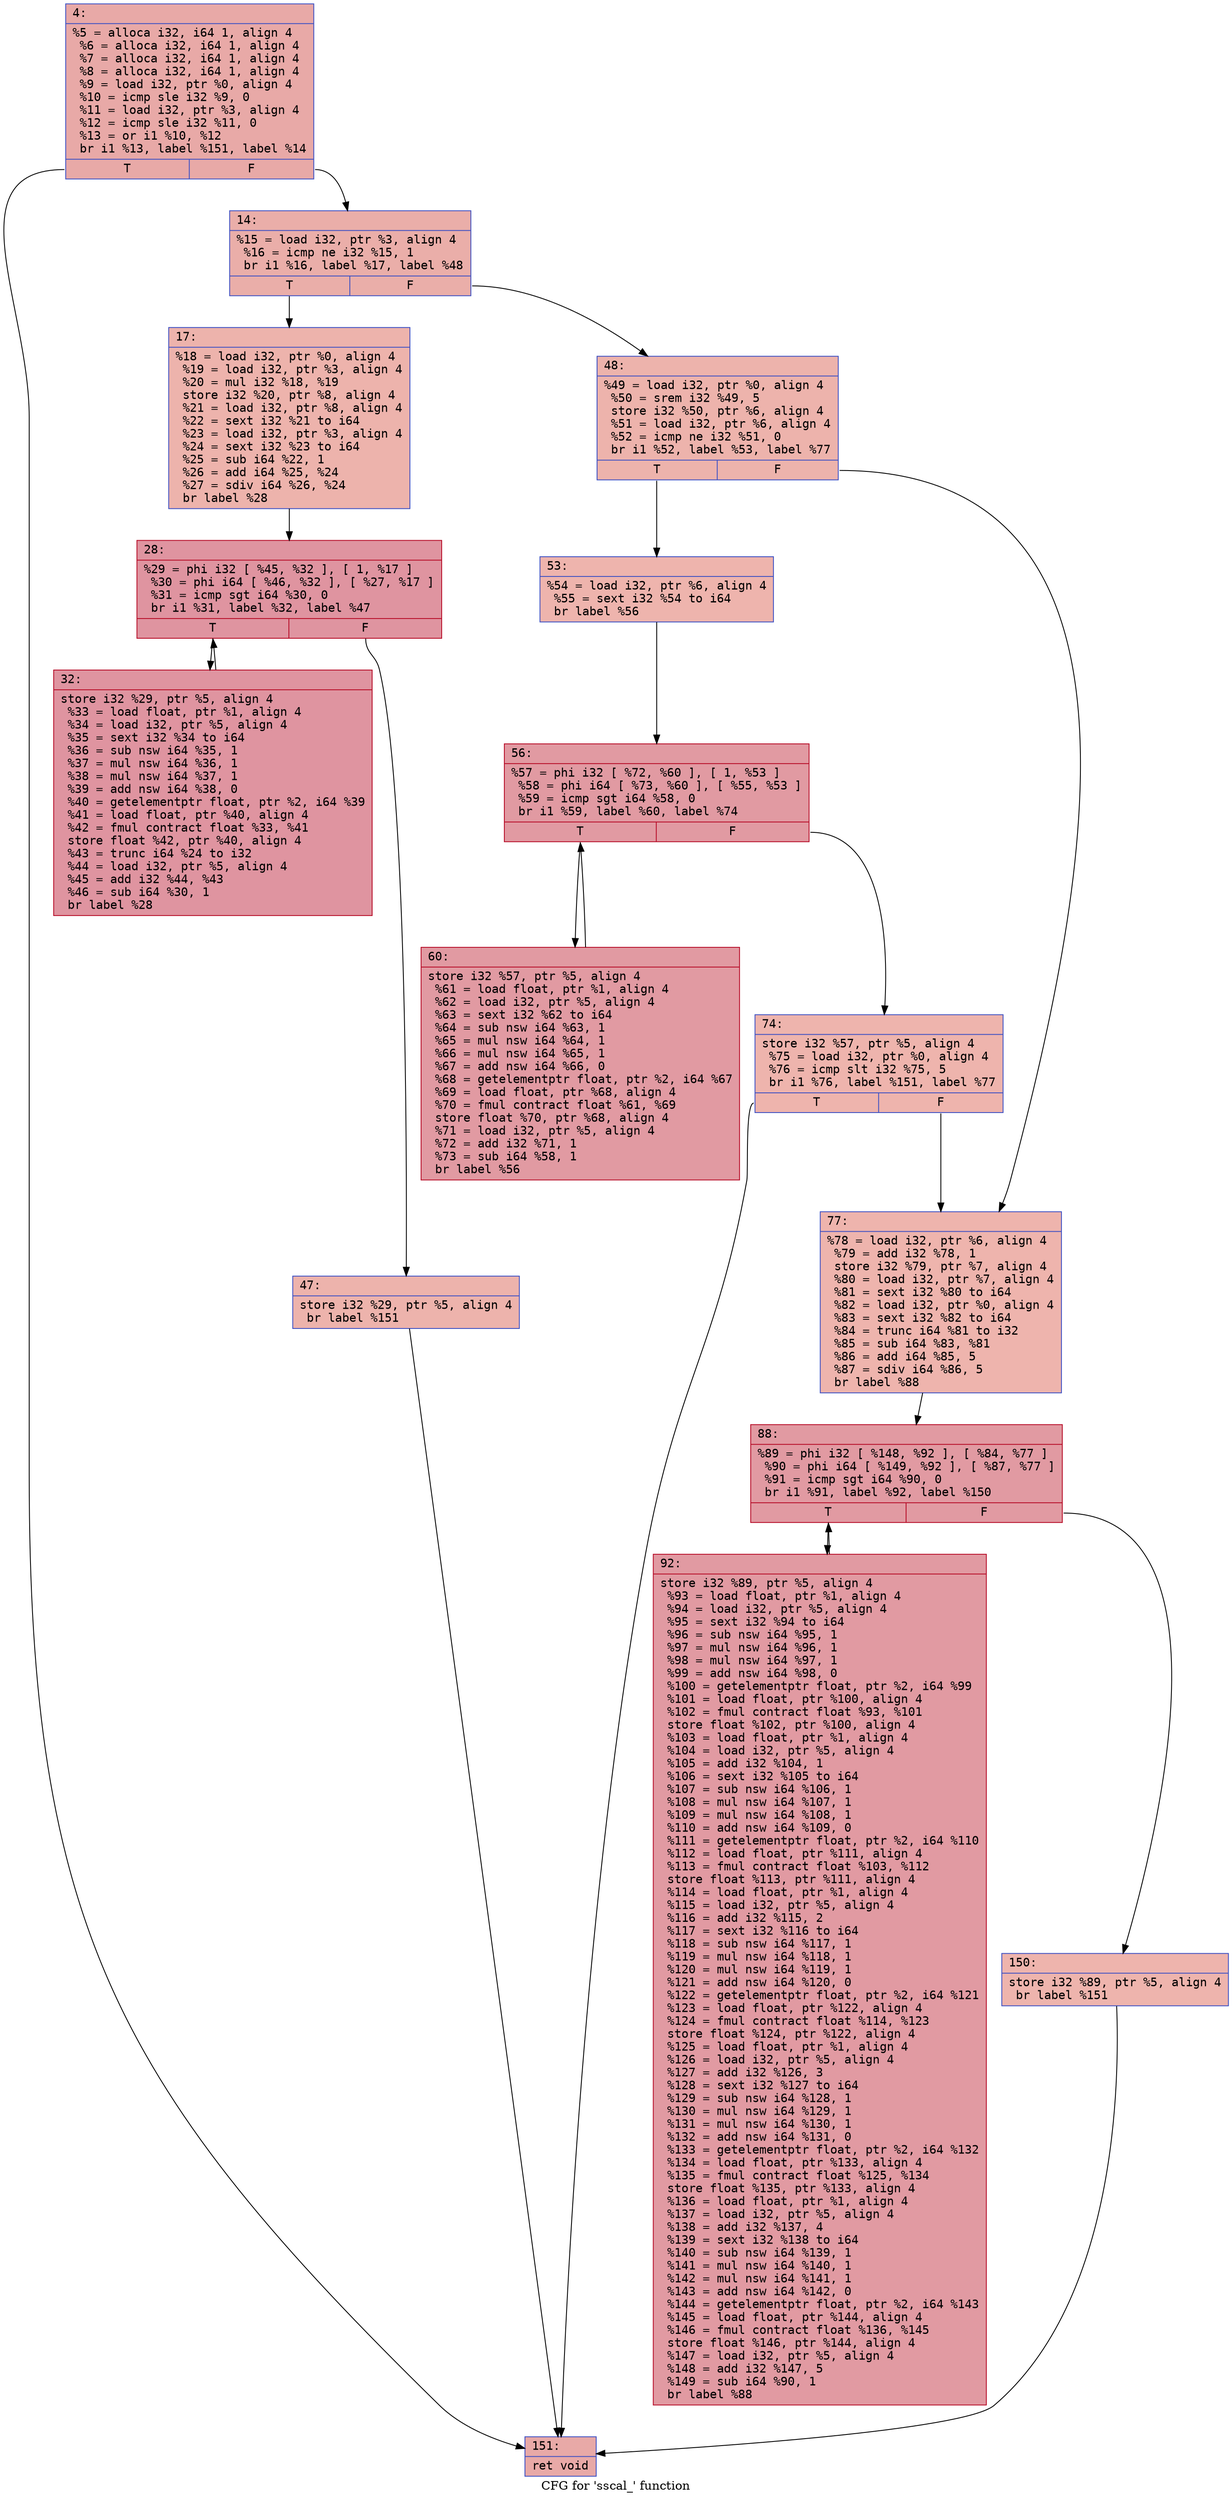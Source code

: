 digraph "CFG for 'sscal_' function" {
	label="CFG for 'sscal_' function";

	Node0x55ee1049d350 [shape=record,color="#3d50c3ff", style=filled, fillcolor="#ca3b3770" fontname="Courier",label="{4:\l|  %5 = alloca i32, i64 1, align 4\l  %6 = alloca i32, i64 1, align 4\l  %7 = alloca i32, i64 1, align 4\l  %8 = alloca i32, i64 1, align 4\l  %9 = load i32, ptr %0, align 4\l  %10 = icmp sle i32 %9, 0\l  %11 = load i32, ptr %3, align 4\l  %12 = icmp sle i32 %11, 0\l  %13 = or i1 %10, %12\l  br i1 %13, label %151, label %14\l|{<s0>T|<s1>F}}"];
	Node0x55ee1049d350:s0 -> Node0x55ee1049d850[tooltip="4 -> 151\nProbability 50.00%" ];
	Node0x55ee1049d350:s1 -> Node0x55ee1049d8a0[tooltip="4 -> 14\nProbability 50.00%" ];
	Node0x55ee1049d8a0 [shape=record,color="#3d50c3ff", style=filled, fillcolor="#d0473d70" fontname="Courier",label="{14:\l|  %15 = load i32, ptr %3, align 4\l  %16 = icmp ne i32 %15, 1\l  br i1 %16, label %17, label %48\l|{<s0>T|<s1>F}}"];
	Node0x55ee1049d8a0:s0 -> Node0x55ee1049dab0[tooltip="14 -> 17\nProbability 50.00%" ];
	Node0x55ee1049d8a0:s1 -> Node0x55ee1049db00[tooltip="14 -> 48\nProbability 50.00%" ];
	Node0x55ee1049dab0 [shape=record,color="#3d50c3ff", style=filled, fillcolor="#d6524470" fontname="Courier",label="{17:\l|  %18 = load i32, ptr %0, align 4\l  %19 = load i32, ptr %3, align 4\l  %20 = mul i32 %18, %19\l  store i32 %20, ptr %8, align 4\l  %21 = load i32, ptr %8, align 4\l  %22 = sext i32 %21 to i64\l  %23 = load i32, ptr %3, align 4\l  %24 = sext i32 %23 to i64\l  %25 = sub i64 %22, 1\l  %26 = add i64 %25, %24\l  %27 = sdiv i64 %26, %24\l  br label %28\l}"];
	Node0x55ee1049dab0 -> Node0x55ee1049e1c0[tooltip="17 -> 28\nProbability 100.00%" ];
	Node0x55ee1049e1c0 [shape=record,color="#b70d28ff", style=filled, fillcolor="#b70d2870" fontname="Courier",label="{28:\l|  %29 = phi i32 [ %45, %32 ], [ 1, %17 ]\l  %30 = phi i64 [ %46, %32 ], [ %27, %17 ]\l  %31 = icmp sgt i64 %30, 0\l  br i1 %31, label %32, label %47\l|{<s0>T|<s1>F}}"];
	Node0x55ee1049e1c0:s0 -> Node0x55ee1049e280[tooltip="28 -> 32\nProbability 96.88%" ];
	Node0x55ee1049e1c0:s1 -> Node0x55ee1049e4e0[tooltip="28 -> 47\nProbability 3.12%" ];
	Node0x55ee1049e280 [shape=record,color="#b70d28ff", style=filled, fillcolor="#b70d2870" fontname="Courier",label="{32:\l|  store i32 %29, ptr %5, align 4\l  %33 = load float, ptr %1, align 4\l  %34 = load i32, ptr %5, align 4\l  %35 = sext i32 %34 to i64\l  %36 = sub nsw i64 %35, 1\l  %37 = mul nsw i64 %36, 1\l  %38 = mul nsw i64 %37, 1\l  %39 = add nsw i64 %38, 0\l  %40 = getelementptr float, ptr %2, i64 %39\l  %41 = load float, ptr %40, align 4\l  %42 = fmul contract float %33, %41\l  store float %42, ptr %40, align 4\l  %43 = trunc i64 %24 to i32\l  %44 = load i32, ptr %5, align 4\l  %45 = add i32 %44, %43\l  %46 = sub i64 %30, 1\l  br label %28\l}"];
	Node0x55ee1049e280 -> Node0x55ee1049e1c0[tooltip="32 -> 28\nProbability 100.00%" ];
	Node0x55ee1049e4e0 [shape=record,color="#3d50c3ff", style=filled, fillcolor="#d6524470" fontname="Courier",label="{47:\l|  store i32 %29, ptr %5, align 4\l  br label %151\l}"];
	Node0x55ee1049e4e0 -> Node0x55ee1049d850[tooltip="47 -> 151\nProbability 100.00%" ];
	Node0x55ee1049db00 [shape=record,color="#3d50c3ff", style=filled, fillcolor="#d6524470" fontname="Courier",label="{48:\l|  %49 = load i32, ptr %0, align 4\l  %50 = srem i32 %49, 5\l  store i32 %50, ptr %6, align 4\l  %51 = load i32, ptr %6, align 4\l  %52 = icmp ne i32 %51, 0\l  br i1 %52, label %53, label %77\l|{<s0>T|<s1>F}}"];
	Node0x55ee1049db00:s0 -> Node0x55ee104ac9b0[tooltip="48 -> 53\nProbability 62.50%" ];
	Node0x55ee1049db00:s1 -> Node0x55ee104aca00[tooltip="48 -> 77\nProbability 37.50%" ];
	Node0x55ee104ac9b0 [shape=record,color="#3d50c3ff", style=filled, fillcolor="#d8564670" fontname="Courier",label="{53:\l|  %54 = load i32, ptr %6, align 4\l  %55 = sext i32 %54 to i64\l  br label %56\l}"];
	Node0x55ee104ac9b0 -> Node0x55ee104acbf0[tooltip="53 -> 56\nProbability 100.00%" ];
	Node0x55ee104acbf0 [shape=record,color="#b70d28ff", style=filled, fillcolor="#bb1b2c70" fontname="Courier",label="{56:\l|  %57 = phi i32 [ %72, %60 ], [ 1, %53 ]\l  %58 = phi i64 [ %73, %60 ], [ %55, %53 ]\l  %59 = icmp sgt i64 %58, 0\l  br i1 %59, label %60, label %74\l|{<s0>T|<s1>F}}"];
	Node0x55ee104acbf0:s0 -> Node0x55ee104accb0[tooltip="56 -> 60\nProbability 96.88%" ];
	Node0x55ee104acbf0:s1 -> Node0x55ee104acf10[tooltip="56 -> 74\nProbability 3.12%" ];
	Node0x55ee104accb0 [shape=record,color="#b70d28ff", style=filled, fillcolor="#bb1b2c70" fontname="Courier",label="{60:\l|  store i32 %57, ptr %5, align 4\l  %61 = load float, ptr %1, align 4\l  %62 = load i32, ptr %5, align 4\l  %63 = sext i32 %62 to i64\l  %64 = sub nsw i64 %63, 1\l  %65 = mul nsw i64 %64, 1\l  %66 = mul nsw i64 %65, 1\l  %67 = add nsw i64 %66, 0\l  %68 = getelementptr float, ptr %2, i64 %67\l  %69 = load float, ptr %68, align 4\l  %70 = fmul contract float %61, %69\l  store float %70, ptr %68, align 4\l  %71 = load i32, ptr %5, align 4\l  %72 = add i32 %71, 1\l  %73 = sub i64 %58, 1\l  br label %56\l}"];
	Node0x55ee104accb0 -> Node0x55ee104acbf0[tooltip="60 -> 56\nProbability 100.00%" ];
	Node0x55ee104acf10 [shape=record,color="#3d50c3ff", style=filled, fillcolor="#d8564670" fontname="Courier",label="{74:\l|  store i32 %57, ptr %5, align 4\l  %75 = load i32, ptr %0, align 4\l  %76 = icmp slt i32 %75, 5\l  br i1 %76, label %151, label %77\l|{<s0>T|<s1>F}}"];
	Node0x55ee104acf10:s0 -> Node0x55ee1049d850[tooltip="74 -> 151\nProbability 50.00%" ];
	Node0x55ee104acf10:s1 -> Node0x55ee104aca00[tooltip="74 -> 77\nProbability 50.00%" ];
	Node0x55ee104aca00 [shape=record,color="#3d50c3ff", style=filled, fillcolor="#d8564670" fontname="Courier",label="{77:\l|  %78 = load i32, ptr %6, align 4\l  %79 = add i32 %78, 1\l  store i32 %79, ptr %7, align 4\l  %80 = load i32, ptr %7, align 4\l  %81 = sext i32 %80 to i64\l  %82 = load i32, ptr %0, align 4\l  %83 = sext i32 %82 to i64\l  %84 = trunc i64 %81 to i32\l  %85 = sub i64 %83, %81\l  %86 = add i64 %85, 5\l  %87 = sdiv i64 %86, 5\l  br label %88\l}"];
	Node0x55ee104aca00 -> Node0x55ee104ae0d0[tooltip="77 -> 88\nProbability 100.00%" ];
	Node0x55ee104ae0d0 [shape=record,color="#b70d28ff", style=filled, fillcolor="#bb1b2c70" fontname="Courier",label="{88:\l|  %89 = phi i32 [ %148, %92 ], [ %84, %77 ]\l  %90 = phi i64 [ %149, %92 ], [ %87, %77 ]\l  %91 = icmp sgt i64 %90, 0\l  br i1 %91, label %92, label %150\l|{<s0>T|<s1>F}}"];
	Node0x55ee104ae0d0:s0 -> Node0x55ee104ae190[tooltip="88 -> 92\nProbability 96.88%" ];
	Node0x55ee104ae0d0:s1 -> Node0x55ee104ae3f0[tooltip="88 -> 150\nProbability 3.12%" ];
	Node0x55ee104ae190 [shape=record,color="#b70d28ff", style=filled, fillcolor="#bb1b2c70" fontname="Courier",label="{92:\l|  store i32 %89, ptr %5, align 4\l  %93 = load float, ptr %1, align 4\l  %94 = load i32, ptr %5, align 4\l  %95 = sext i32 %94 to i64\l  %96 = sub nsw i64 %95, 1\l  %97 = mul nsw i64 %96, 1\l  %98 = mul nsw i64 %97, 1\l  %99 = add nsw i64 %98, 0\l  %100 = getelementptr float, ptr %2, i64 %99\l  %101 = load float, ptr %100, align 4\l  %102 = fmul contract float %93, %101\l  store float %102, ptr %100, align 4\l  %103 = load float, ptr %1, align 4\l  %104 = load i32, ptr %5, align 4\l  %105 = add i32 %104, 1\l  %106 = sext i32 %105 to i64\l  %107 = sub nsw i64 %106, 1\l  %108 = mul nsw i64 %107, 1\l  %109 = mul nsw i64 %108, 1\l  %110 = add nsw i64 %109, 0\l  %111 = getelementptr float, ptr %2, i64 %110\l  %112 = load float, ptr %111, align 4\l  %113 = fmul contract float %103, %112\l  store float %113, ptr %111, align 4\l  %114 = load float, ptr %1, align 4\l  %115 = load i32, ptr %5, align 4\l  %116 = add i32 %115, 2\l  %117 = sext i32 %116 to i64\l  %118 = sub nsw i64 %117, 1\l  %119 = mul nsw i64 %118, 1\l  %120 = mul nsw i64 %119, 1\l  %121 = add nsw i64 %120, 0\l  %122 = getelementptr float, ptr %2, i64 %121\l  %123 = load float, ptr %122, align 4\l  %124 = fmul contract float %114, %123\l  store float %124, ptr %122, align 4\l  %125 = load float, ptr %1, align 4\l  %126 = load i32, ptr %5, align 4\l  %127 = add i32 %126, 3\l  %128 = sext i32 %127 to i64\l  %129 = sub nsw i64 %128, 1\l  %130 = mul nsw i64 %129, 1\l  %131 = mul nsw i64 %130, 1\l  %132 = add nsw i64 %131, 0\l  %133 = getelementptr float, ptr %2, i64 %132\l  %134 = load float, ptr %133, align 4\l  %135 = fmul contract float %125, %134\l  store float %135, ptr %133, align 4\l  %136 = load float, ptr %1, align 4\l  %137 = load i32, ptr %5, align 4\l  %138 = add i32 %137, 4\l  %139 = sext i32 %138 to i64\l  %140 = sub nsw i64 %139, 1\l  %141 = mul nsw i64 %140, 1\l  %142 = mul nsw i64 %141, 1\l  %143 = add nsw i64 %142, 0\l  %144 = getelementptr float, ptr %2, i64 %143\l  %145 = load float, ptr %144, align 4\l  %146 = fmul contract float %136, %145\l  store float %146, ptr %144, align 4\l  %147 = load i32, ptr %5, align 4\l  %148 = add i32 %147, 5\l  %149 = sub i64 %90, 1\l  br label %88\l}"];
	Node0x55ee104ae190 -> Node0x55ee104ae0d0[tooltip="92 -> 88\nProbability 100.00%" ];
	Node0x55ee104ae3f0 [shape=record,color="#3d50c3ff", style=filled, fillcolor="#d8564670" fontname="Courier",label="{150:\l|  store i32 %89, ptr %5, align 4\l  br label %151\l}"];
	Node0x55ee104ae3f0 -> Node0x55ee1049d850[tooltip="150 -> 151\nProbability 100.00%" ];
	Node0x55ee1049d850 [shape=record,color="#3d50c3ff", style=filled, fillcolor="#ca3b3770" fontname="Courier",label="{151:\l|  ret void\l}"];
}
